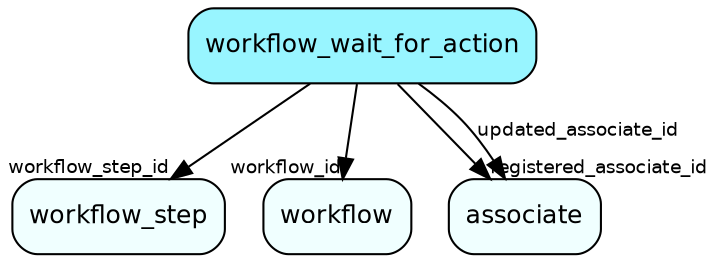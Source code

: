 digraph workflow_wait_for_action  {
node [shape = box style="rounded, filled" fontname = "Helvetica" fontsize = "12" ]
edge [fontname = "Helvetica" fontsize = "9"]

workflow_wait_for_action[fillcolor = "cadetblue1"]
workflow_step[fillcolor = "azure1"]
workflow[fillcolor = "azure1"]
associate[fillcolor = "azure1"]
workflow_wait_for_action -> workflow_step [headlabel = "workflow_step_id"]
workflow_wait_for_action -> workflow [headlabel = "workflow_id"]
workflow_wait_for_action -> associate [headlabel = "registered_associate_id"]
workflow_wait_for_action -> associate [label = "updated_associate_id"]
}
